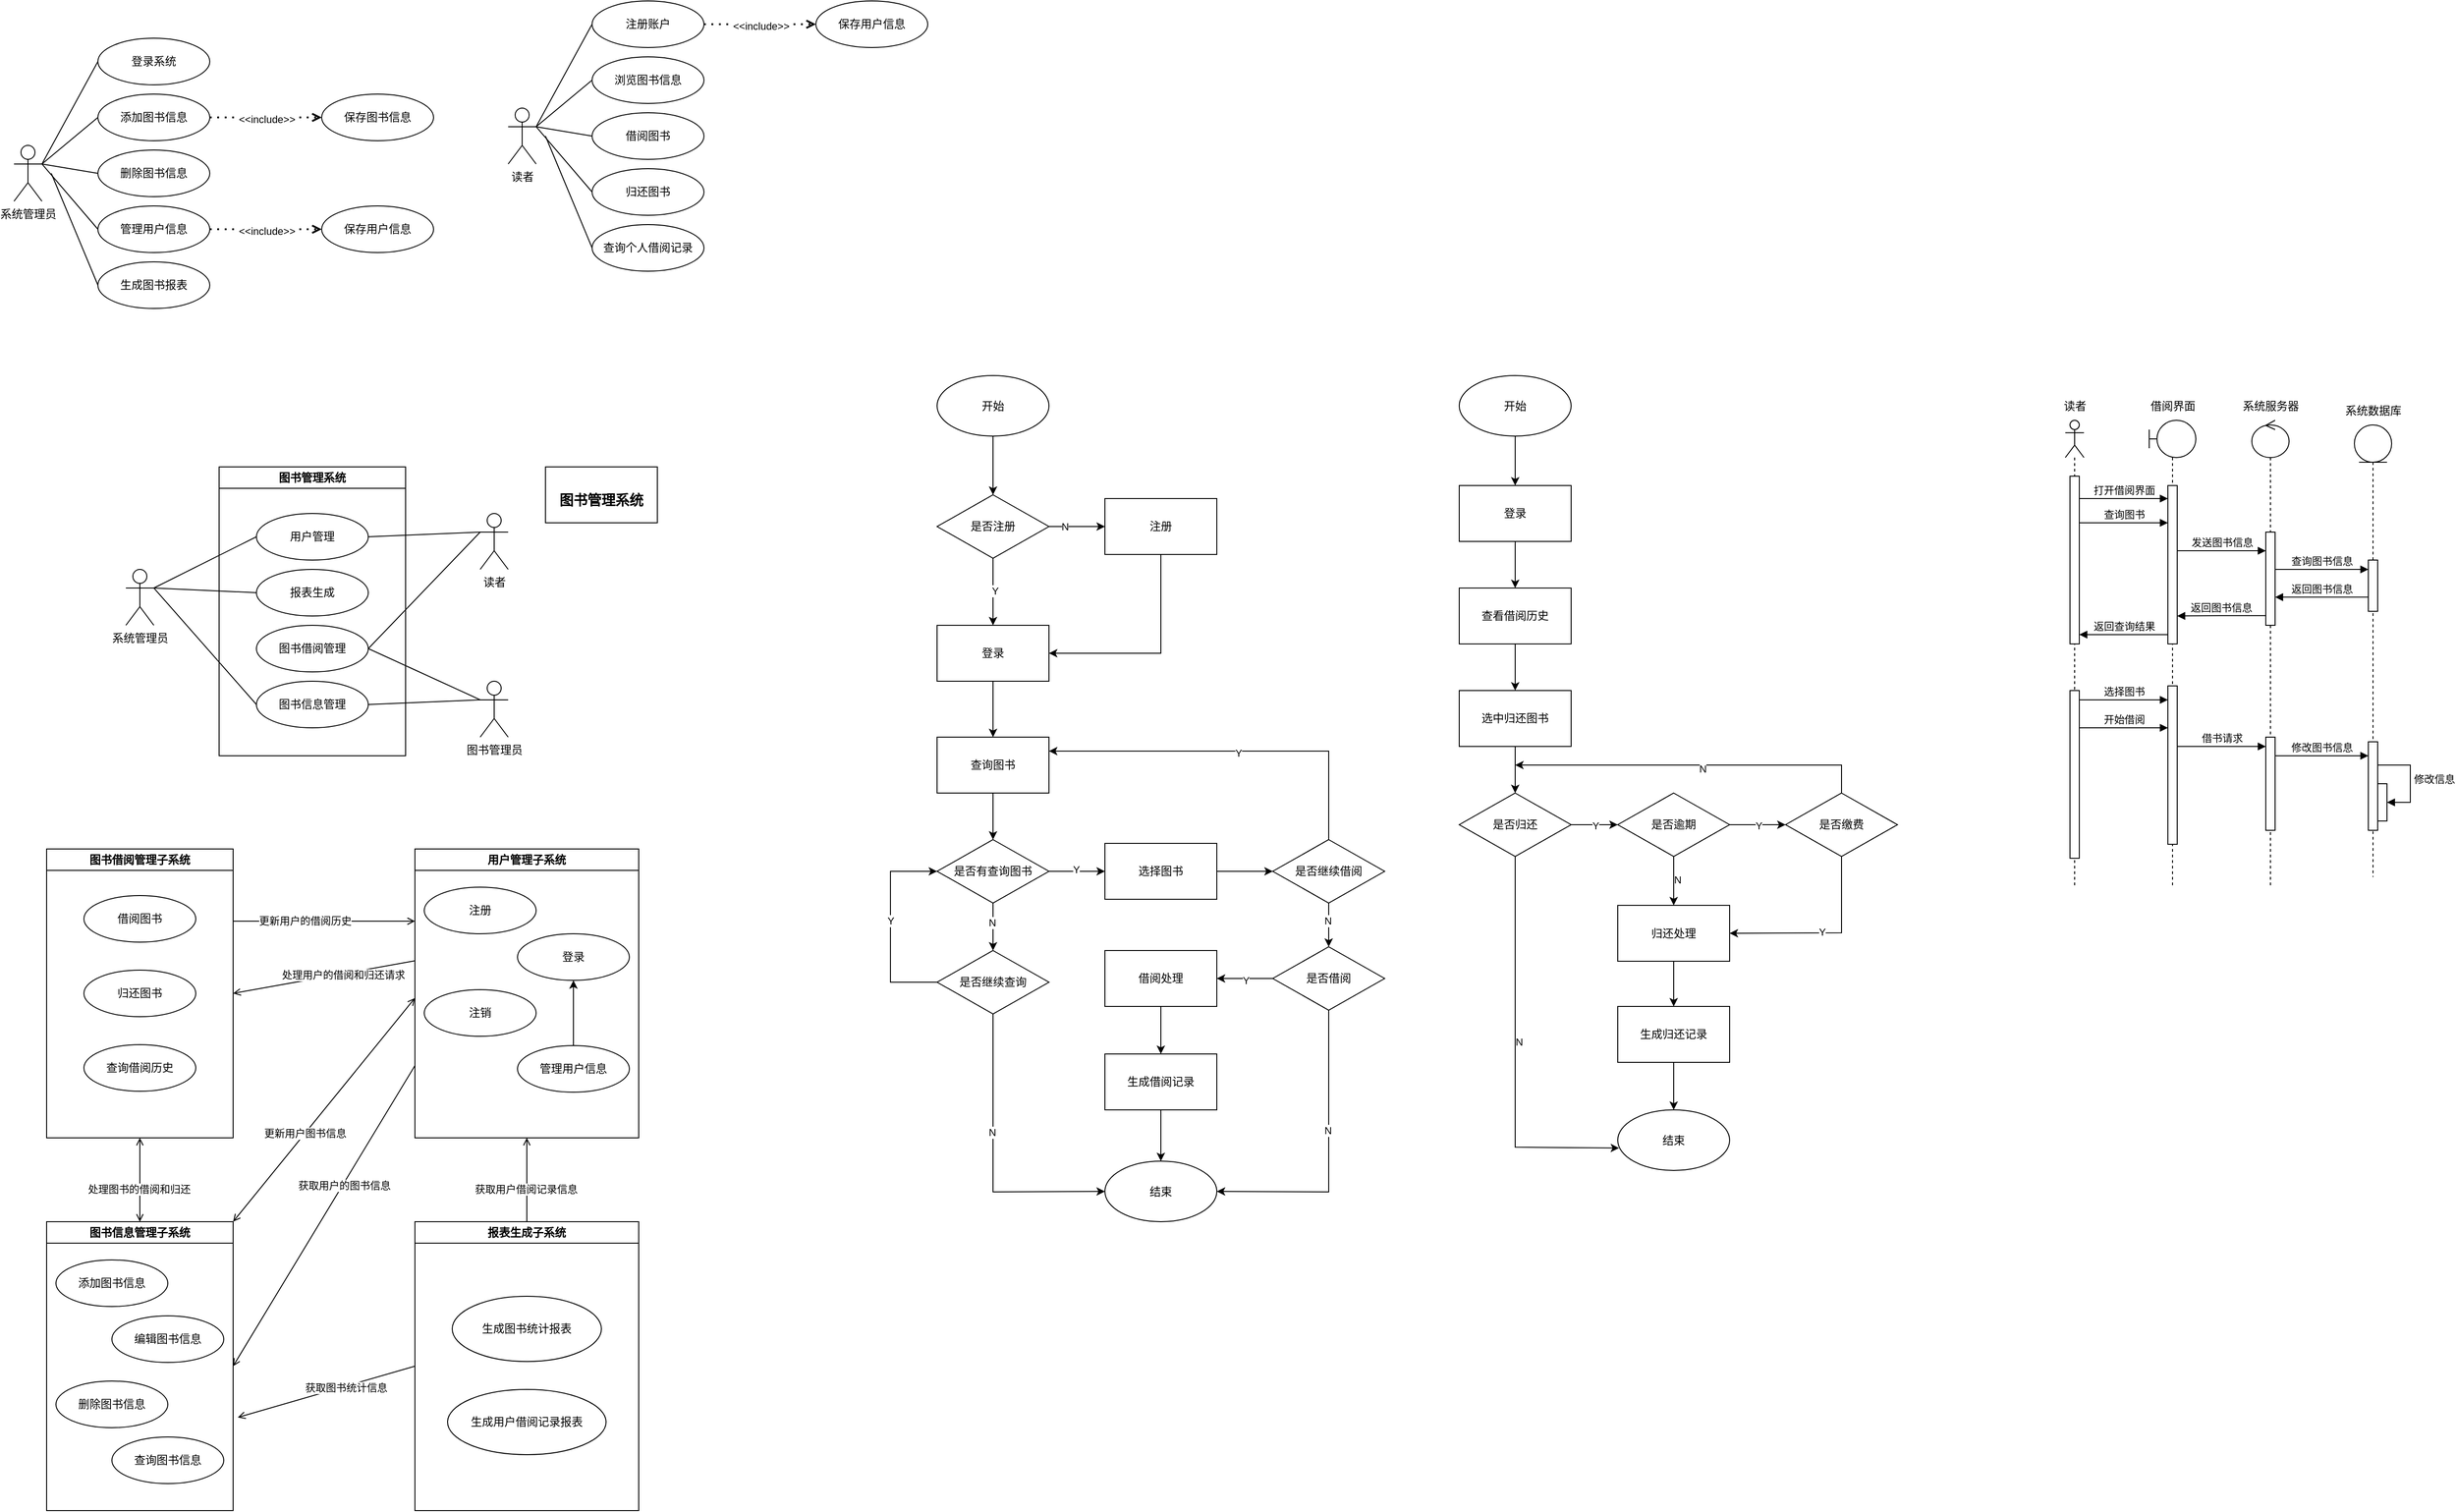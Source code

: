 <mxfile version="23.0.0" type="github">
  <diagram name="第 1 页" id="1S-oWMN58DFkhCVR-oqF">
    <mxGraphModel dx="646" dy="948" grid="1" gridSize="10" guides="1" tooltips="1" connect="1" arrows="1" fold="1" page="1" pageScale="1" pageWidth="827" pageHeight="1169" math="0" shadow="0">
      <root>
        <mxCell id="0" />
        <mxCell id="1" parent="0" />
        <mxCell id="vZ_JJnpRFsUOViejhZNN-1" value="系统管理员" style="shape=umlActor;verticalLabelPosition=bottom;verticalAlign=top;html=1;outlineConnect=0;" parent="1" vertex="1">
          <mxGeometry x="160" y="305" width="30" height="60" as="geometry" />
        </mxCell>
        <mxCell id="vZ_JJnpRFsUOViejhZNN-4" value="登录系统" style="ellipse;whiteSpace=wrap;html=1;" parent="1" vertex="1">
          <mxGeometry x="250" y="190" width="120" height="50" as="geometry" />
        </mxCell>
        <mxCell id="vZ_JJnpRFsUOViejhZNN-5" value="添加图书信息" style="ellipse;whiteSpace=wrap;html=1;" parent="1" vertex="1">
          <mxGeometry x="250" y="250" width="120" height="50" as="geometry" />
        </mxCell>
        <mxCell id="vZ_JJnpRFsUOViejhZNN-6" value="删除图书信息" style="ellipse;whiteSpace=wrap;html=1;" parent="1" vertex="1">
          <mxGeometry x="250" y="310" width="120" height="50" as="geometry" />
        </mxCell>
        <mxCell id="vZ_JJnpRFsUOViejhZNN-7" value="管理用户信息" style="ellipse;whiteSpace=wrap;html=1;" parent="1" vertex="1">
          <mxGeometry x="250" y="370" width="120" height="50" as="geometry" />
        </mxCell>
        <mxCell id="vZ_JJnpRFsUOViejhZNN-8" value="生成图书报表" style="ellipse;whiteSpace=wrap;html=1;" parent="1" vertex="1">
          <mxGeometry x="250" y="430" width="120" height="50" as="geometry" />
        </mxCell>
        <mxCell id="vZ_JJnpRFsUOViejhZNN-10" value="" style="endArrow=none;html=1;rounded=0;exitX=1;exitY=0.333;exitDx=0;exitDy=0;exitPerimeter=0;entryX=0;entryY=0.5;entryDx=0;entryDy=0;targetPerimeterSpacing=0;startArrow=none;startFill=0;endFill=0;" parent="1" source="vZ_JJnpRFsUOViejhZNN-1" target="vZ_JJnpRFsUOViejhZNN-4" edge="1">
          <mxGeometry width="50" height="50" relative="1" as="geometry">
            <mxPoint x="190" y="290" as="sourcePoint" />
            <mxPoint x="240" y="240" as="targetPoint" />
          </mxGeometry>
        </mxCell>
        <mxCell id="vZ_JJnpRFsUOViejhZNN-15" value="" style="endArrow=none;html=1;rounded=0;exitX=1;exitY=0.333;exitDx=0;exitDy=0;exitPerimeter=0;entryX=0;entryY=0.5;entryDx=0;entryDy=0;targetPerimeterSpacing=0;startArrow=none;startFill=0;endFill=0;" parent="1" source="vZ_JJnpRFsUOViejhZNN-1" target="vZ_JJnpRFsUOViejhZNN-5" edge="1">
          <mxGeometry width="50" height="50" relative="1" as="geometry">
            <mxPoint x="193" y="321" as="sourcePoint" />
            <mxPoint x="260" y="225" as="targetPoint" />
          </mxGeometry>
        </mxCell>
        <mxCell id="vZ_JJnpRFsUOViejhZNN-16" value="" style="endArrow=none;html=1;rounded=0;exitX=1;exitY=0.333;exitDx=0;exitDy=0;exitPerimeter=0;entryX=0;entryY=0.5;entryDx=0;entryDy=0;targetPerimeterSpacing=0;startArrow=none;startFill=0;endFill=0;" parent="1" source="vZ_JJnpRFsUOViejhZNN-1" target="vZ_JJnpRFsUOViejhZNN-6" edge="1">
          <mxGeometry width="50" height="50" relative="1" as="geometry">
            <mxPoint x="203" y="331" as="sourcePoint" />
            <mxPoint x="270" y="235" as="targetPoint" />
          </mxGeometry>
        </mxCell>
        <mxCell id="vZ_JJnpRFsUOViejhZNN-17" value="" style="endArrow=none;html=1;rounded=0;entryX=0;entryY=0.5;entryDx=0;entryDy=0;targetPerimeterSpacing=0;startArrow=none;startFill=0;endFill=0;exitX=1;exitY=0.333;exitDx=0;exitDy=0;exitPerimeter=0;" parent="1" source="vZ_JJnpRFsUOViejhZNN-1" target="vZ_JJnpRFsUOViejhZNN-7" edge="1">
          <mxGeometry width="50" height="50" relative="1" as="geometry">
            <mxPoint x="190" y="330" as="sourcePoint" />
            <mxPoint x="280" y="245" as="targetPoint" />
          </mxGeometry>
        </mxCell>
        <mxCell id="vZ_JJnpRFsUOViejhZNN-18" value="" style="endArrow=none;html=1;rounded=0;entryX=0;entryY=0.5;entryDx=0;entryDy=0;targetPerimeterSpacing=0;startArrow=none;startFill=0;endFill=0;exitX=1;exitY=0.333;exitDx=0;exitDy=0;exitPerimeter=0;" parent="1" source="vZ_JJnpRFsUOViejhZNN-28" target="vZ_JJnpRFsUOViejhZNN-27" edge="1">
          <mxGeometry width="50" height="50" relative="1" as="geometry">
            <mxPoint x="320" y="530" as="sourcePoint" />
            <mxPoint x="380" y="660" as="targetPoint" />
          </mxGeometry>
        </mxCell>
        <mxCell id="vZ_JJnpRFsUOViejhZNN-19" value="i" style="endArrow=open;dashed=1;html=1;dashPattern=1 3;strokeWidth=2;rounded=0;exitX=1;exitY=0.5;exitDx=0;exitDy=0;entryX=0;entryY=0.5;entryDx=0;entryDy=0;endFill=0;" parent="1" source="vZ_JJnpRFsUOViejhZNN-5" target="vZ_JJnpRFsUOViejhZNN-20" edge="1">
          <mxGeometry width="50" height="50" relative="1" as="geometry">
            <mxPoint x="389" y="220" as="sourcePoint" />
            <mxPoint x="439" y="170" as="targetPoint" />
          </mxGeometry>
        </mxCell>
        <mxCell id="vZ_JJnpRFsUOViejhZNN-21" value="&amp;lt;&amp;lt;include&amp;gt;&amp;gt;" style="edgeLabel;html=1;align=center;verticalAlign=middle;resizable=0;points=[];" parent="vZ_JJnpRFsUOViejhZNN-19" vertex="1" connectable="0">
          <mxGeometry x="0.012" y="-2" relative="1" as="geometry">
            <mxPoint as="offset" />
          </mxGeometry>
        </mxCell>
        <mxCell id="vZ_JJnpRFsUOViejhZNN-20" value="保存图书信息" style="ellipse;whiteSpace=wrap;html=1;" parent="1" vertex="1">
          <mxGeometry x="490" y="250" width="120" height="50" as="geometry" />
        </mxCell>
        <mxCell id="vZ_JJnpRFsUOViejhZNN-23" value="保存用户信息" style="ellipse;whiteSpace=wrap;html=1;" parent="1" vertex="1">
          <mxGeometry x="490" y="370" width="120" height="50" as="geometry" />
        </mxCell>
        <mxCell id="vZ_JJnpRFsUOViejhZNN-24" value="i" style="endArrow=open;dashed=1;html=1;dashPattern=1 3;strokeWidth=2;rounded=0;exitX=1;exitY=0.5;exitDx=0;exitDy=0;entryX=0;entryY=0.5;entryDx=0;entryDy=0;endFill=0;" parent="1" source="vZ_JJnpRFsUOViejhZNN-7" target="vZ_JJnpRFsUOViejhZNN-23" edge="1">
          <mxGeometry width="50" height="50" relative="1" as="geometry">
            <mxPoint x="380" y="359" as="sourcePoint" />
            <mxPoint x="500" y="359" as="targetPoint" />
          </mxGeometry>
        </mxCell>
        <mxCell id="vZ_JJnpRFsUOViejhZNN-25" value="&amp;lt;&amp;lt;include&amp;gt;&amp;gt;" style="edgeLabel;html=1;align=center;verticalAlign=middle;resizable=0;points=[];" parent="vZ_JJnpRFsUOViejhZNN-24" vertex="1" connectable="0">
          <mxGeometry x="0.012" y="-2" relative="1" as="geometry">
            <mxPoint as="offset" />
          </mxGeometry>
        </mxCell>
        <mxCell id="vZ_JJnpRFsUOViejhZNN-26" value="图书管理系统" style="swimlane;whiteSpace=wrap;html=1;" parent="1" vertex="1">
          <mxGeometry x="380" y="650" width="200" height="310" as="geometry">
            <mxRectangle x="290" y="690" width="110" height="30" as="alternateBounds" />
          </mxGeometry>
        </mxCell>
        <mxCell id="vZ_JJnpRFsUOViejhZNN-27" value="图书信息管理" style="ellipse;whiteSpace=wrap;html=1;" parent="vZ_JJnpRFsUOViejhZNN-26" vertex="1">
          <mxGeometry x="40" y="230" width="120" height="50" as="geometry" />
        </mxCell>
        <mxCell id="vZ_JJnpRFsUOViejhZNN-33" value="图书借阅管理" style="ellipse;whiteSpace=wrap;html=1;" parent="vZ_JJnpRFsUOViejhZNN-26" vertex="1">
          <mxGeometry x="40" y="170" width="120" height="50" as="geometry" />
        </mxCell>
        <mxCell id="vZ_JJnpRFsUOViejhZNN-34" value="用户管理" style="ellipse;whiteSpace=wrap;html=1;" parent="vZ_JJnpRFsUOViejhZNN-26" vertex="1">
          <mxGeometry x="40" y="50" width="120" height="50" as="geometry" />
        </mxCell>
        <mxCell id="vZ_JJnpRFsUOViejhZNN-35" value="报表生成" style="ellipse;whiteSpace=wrap;html=1;" parent="vZ_JJnpRFsUOViejhZNN-26" vertex="1">
          <mxGeometry x="40" y="110" width="120" height="50" as="geometry" />
        </mxCell>
        <mxCell id="vZ_JJnpRFsUOViejhZNN-28" value="系统管理员" style="shape=umlActor;verticalLabelPosition=bottom;verticalAlign=top;html=1;outlineConnect=0;" parent="1" vertex="1">
          <mxGeometry x="280" y="760" width="30" height="60" as="geometry" />
        </mxCell>
        <mxCell id="vZ_JJnpRFsUOViejhZNN-29" value="图书管理员" style="shape=umlActor;verticalLabelPosition=bottom;verticalAlign=top;html=1;outlineConnect=0;" parent="1" vertex="1">
          <mxGeometry x="660" y="880" width="30" height="60" as="geometry" />
        </mxCell>
        <mxCell id="vZ_JJnpRFsUOViejhZNN-30" value="读者" style="shape=umlActor;verticalLabelPosition=bottom;verticalAlign=top;html=1;outlineConnect=0;" parent="1" vertex="1">
          <mxGeometry x="660" y="700" width="30" height="60" as="geometry" />
        </mxCell>
        <mxCell id="vZ_JJnpRFsUOViejhZNN-36" value="" style="endArrow=none;html=1;rounded=0;entryX=0;entryY=0.5;entryDx=0;entryDy=0;targetPerimeterSpacing=0;startArrow=none;startFill=0;endFill=0;exitX=1;exitY=0.333;exitDx=0;exitDy=0;exitPerimeter=0;" parent="1" target="vZ_JJnpRFsUOViejhZNN-8" edge="1">
          <mxGeometry width="50" height="50" relative="1" as="geometry">
            <mxPoint x="200" y="335" as="sourcePoint" />
            <mxPoint x="260" y="465" as="targetPoint" />
          </mxGeometry>
        </mxCell>
        <mxCell id="vZ_JJnpRFsUOViejhZNN-37" value="" style="endArrow=none;html=1;rounded=0;entryX=0;entryY=0.5;entryDx=0;entryDy=0;targetPerimeterSpacing=0;startArrow=none;startFill=0;endFill=0;" parent="1" target="vZ_JJnpRFsUOViejhZNN-34" edge="1">
          <mxGeometry width="50" height="50" relative="1" as="geometry">
            <mxPoint x="310" y="780" as="sourcePoint" />
            <mxPoint x="430" y="725" as="targetPoint" />
          </mxGeometry>
        </mxCell>
        <mxCell id="vZ_JJnpRFsUOViejhZNN-38" value="" style="endArrow=none;html=1;rounded=0;entryX=0;entryY=0.5;entryDx=0;entryDy=0;targetPerimeterSpacing=0;startArrow=none;startFill=0;endFill=0;" parent="1" target="vZ_JJnpRFsUOViejhZNN-35" edge="1">
          <mxGeometry width="50" height="50" relative="1" as="geometry">
            <mxPoint x="310" y="780" as="sourcePoint" />
            <mxPoint x="440" y="735" as="targetPoint" />
          </mxGeometry>
        </mxCell>
        <mxCell id="vZ_JJnpRFsUOViejhZNN-39" value="" style="endArrow=none;html=1;rounded=0;entryX=1;entryY=0.5;entryDx=0;entryDy=0;targetPerimeterSpacing=0;startArrow=none;startFill=0;endFill=0;exitX=0;exitY=0.333;exitDx=0;exitDy=0;exitPerimeter=0;" parent="1" source="vZ_JJnpRFsUOViejhZNN-30" target="vZ_JJnpRFsUOViejhZNN-33" edge="1">
          <mxGeometry width="50" height="50" relative="1" as="geometry">
            <mxPoint x="550" y="617" as="sourcePoint" />
            <mxPoint x="660" y="552" as="targetPoint" />
          </mxGeometry>
        </mxCell>
        <mxCell id="vZ_JJnpRFsUOViejhZNN-40" value="" style="endArrow=none;html=1;rounded=0;entryX=1;entryY=0.5;entryDx=0;entryDy=0;targetPerimeterSpacing=0;startArrow=none;startFill=0;endFill=0;exitX=0;exitY=0.333;exitDx=0;exitDy=0;exitPerimeter=0;" parent="1" source="vZ_JJnpRFsUOViejhZNN-29" target="vZ_JJnpRFsUOViejhZNN-27" edge="1">
          <mxGeometry width="50" height="50" relative="1" as="geometry">
            <mxPoint x="440" y="1055" as="sourcePoint" />
            <mxPoint x="550" y="990" as="targetPoint" />
          </mxGeometry>
        </mxCell>
        <mxCell id="vZ_JJnpRFsUOViejhZNN-42" value="" style="endArrow=none;html=1;rounded=0;targetPerimeterSpacing=0;startArrow=none;startFill=0;endFill=0;exitX=0;exitY=0.333;exitDx=0;exitDy=0;exitPerimeter=0;entryX=1;entryY=0.5;entryDx=0;entryDy=0;" parent="1" source="vZ_JJnpRFsUOViejhZNN-29" target="vZ_JJnpRFsUOViejhZNN-33" edge="1">
          <mxGeometry width="50" height="50" relative="1" as="geometry">
            <mxPoint x="490" y="1065" as="sourcePoint" />
            <mxPoint x="540" y="840" as="targetPoint" />
          </mxGeometry>
        </mxCell>
        <mxCell id="vZ_JJnpRFsUOViejhZNN-45" value="" style="endArrow=none;html=1;rounded=0;entryX=1;entryY=0.5;entryDx=0;entryDy=0;targetPerimeterSpacing=0;startArrow=none;startFill=0;endFill=0;" parent="1" target="vZ_JJnpRFsUOViejhZNN-34" edge="1">
          <mxGeometry width="50" height="50" relative="1" as="geometry">
            <mxPoint x="660" y="720" as="sourcePoint" />
            <mxPoint x="550" y="855" as="targetPoint" />
          </mxGeometry>
        </mxCell>
        <mxCell id="vZ_JJnpRFsUOViejhZNN-62" value="读者" style="shape=umlActor;verticalLabelPosition=bottom;verticalAlign=top;html=1;outlineConnect=0;" parent="1" vertex="1">
          <mxGeometry x="690" y="265" width="30" height="60" as="geometry" />
        </mxCell>
        <mxCell id="vZ_JJnpRFsUOViejhZNN-63" value="注册账户" style="ellipse;whiteSpace=wrap;html=1;" parent="1" vertex="1">
          <mxGeometry x="780" y="150" width="120" height="50" as="geometry" />
        </mxCell>
        <mxCell id="vZ_JJnpRFsUOViejhZNN-64" value="浏览图书信息" style="ellipse;whiteSpace=wrap;html=1;" parent="1" vertex="1">
          <mxGeometry x="780" y="210" width="120" height="50" as="geometry" />
        </mxCell>
        <mxCell id="vZ_JJnpRFsUOViejhZNN-65" value="借阅图书" style="ellipse;whiteSpace=wrap;html=1;" parent="1" vertex="1">
          <mxGeometry x="780" y="270" width="120" height="50" as="geometry" />
        </mxCell>
        <mxCell id="vZ_JJnpRFsUOViejhZNN-66" value="归还图书" style="ellipse;whiteSpace=wrap;html=1;" parent="1" vertex="1">
          <mxGeometry x="780" y="330" width="120" height="50" as="geometry" />
        </mxCell>
        <mxCell id="vZ_JJnpRFsUOViejhZNN-67" value="查询个人借阅记录" style="ellipse;whiteSpace=wrap;html=1;" parent="1" vertex="1">
          <mxGeometry x="780" y="390" width="120" height="50" as="geometry" />
        </mxCell>
        <mxCell id="vZ_JJnpRFsUOViejhZNN-68" value="" style="endArrow=none;html=1;rounded=0;exitX=1;exitY=0.333;exitDx=0;exitDy=0;exitPerimeter=0;entryX=0;entryY=0.5;entryDx=0;entryDy=0;targetPerimeterSpacing=0;startArrow=none;startFill=0;endFill=0;" parent="1" source="vZ_JJnpRFsUOViejhZNN-62" target="vZ_JJnpRFsUOViejhZNN-63" edge="1">
          <mxGeometry width="50" height="50" relative="1" as="geometry">
            <mxPoint x="720" y="250" as="sourcePoint" />
            <mxPoint x="770" y="200" as="targetPoint" />
          </mxGeometry>
        </mxCell>
        <mxCell id="vZ_JJnpRFsUOViejhZNN-69" value="" style="endArrow=none;html=1;rounded=0;exitX=1;exitY=0.333;exitDx=0;exitDy=0;exitPerimeter=0;entryX=0;entryY=0.5;entryDx=0;entryDy=0;targetPerimeterSpacing=0;startArrow=none;startFill=0;endFill=0;" parent="1" source="vZ_JJnpRFsUOViejhZNN-62" target="vZ_JJnpRFsUOViejhZNN-64" edge="1">
          <mxGeometry width="50" height="50" relative="1" as="geometry">
            <mxPoint x="723" y="281" as="sourcePoint" />
            <mxPoint x="790" y="185" as="targetPoint" />
          </mxGeometry>
        </mxCell>
        <mxCell id="vZ_JJnpRFsUOViejhZNN-70" value="" style="endArrow=none;html=1;rounded=0;exitX=1;exitY=0.333;exitDx=0;exitDy=0;exitPerimeter=0;entryX=0;entryY=0.5;entryDx=0;entryDy=0;targetPerimeterSpacing=0;startArrow=none;startFill=0;endFill=0;" parent="1" source="vZ_JJnpRFsUOViejhZNN-62" target="vZ_JJnpRFsUOViejhZNN-65" edge="1">
          <mxGeometry width="50" height="50" relative="1" as="geometry">
            <mxPoint x="733" y="291" as="sourcePoint" />
            <mxPoint x="800" y="195" as="targetPoint" />
          </mxGeometry>
        </mxCell>
        <mxCell id="vZ_JJnpRFsUOViejhZNN-71" value="" style="endArrow=none;html=1;rounded=0;entryX=0;entryY=0.5;entryDx=0;entryDy=0;targetPerimeterSpacing=0;startArrow=none;startFill=0;endFill=0;exitX=1;exitY=0.333;exitDx=0;exitDy=0;exitPerimeter=0;" parent="1" source="vZ_JJnpRFsUOViejhZNN-62" target="vZ_JJnpRFsUOViejhZNN-66" edge="1">
          <mxGeometry width="50" height="50" relative="1" as="geometry">
            <mxPoint x="720" y="290" as="sourcePoint" />
            <mxPoint x="810" y="205" as="targetPoint" />
          </mxGeometry>
        </mxCell>
        <mxCell id="vZ_JJnpRFsUOViejhZNN-72" value="i" style="endArrow=open;dashed=1;html=1;dashPattern=1 3;strokeWidth=2;rounded=0;exitX=1;exitY=0.5;exitDx=0;exitDy=0;entryX=0;entryY=0.5;entryDx=0;entryDy=0;endFill=0;" parent="1" source="vZ_JJnpRFsUOViejhZNN-63" target="vZ_JJnpRFsUOViejhZNN-77" edge="1">
          <mxGeometry width="50" height="50" relative="1" as="geometry">
            <mxPoint x="919" y="180" as="sourcePoint" />
            <mxPoint x="1020" y="235" as="targetPoint" />
          </mxGeometry>
        </mxCell>
        <mxCell id="vZ_JJnpRFsUOViejhZNN-73" value="&amp;lt;&amp;lt;include&amp;gt;&amp;gt;" style="edgeLabel;html=1;align=center;verticalAlign=middle;resizable=0;points=[];" parent="vZ_JJnpRFsUOViejhZNN-72" vertex="1" connectable="0">
          <mxGeometry x="0.012" y="-2" relative="1" as="geometry">
            <mxPoint as="offset" />
          </mxGeometry>
        </mxCell>
        <mxCell id="vZ_JJnpRFsUOViejhZNN-76" value="" style="endArrow=none;html=1;rounded=0;entryX=0;entryY=0.5;entryDx=0;entryDy=0;targetPerimeterSpacing=0;startArrow=none;startFill=0;endFill=0;exitX=1;exitY=0.333;exitDx=0;exitDy=0;exitPerimeter=0;" parent="1" target="vZ_JJnpRFsUOViejhZNN-67" edge="1">
          <mxGeometry width="50" height="50" relative="1" as="geometry">
            <mxPoint x="730" y="295" as="sourcePoint" />
            <mxPoint x="790" y="425" as="targetPoint" />
          </mxGeometry>
        </mxCell>
        <mxCell id="vZ_JJnpRFsUOViejhZNN-77" value="保存用户信息" style="ellipse;whiteSpace=wrap;html=1;" parent="1" vertex="1">
          <mxGeometry x="1020" y="150" width="120" height="50" as="geometry" />
        </mxCell>
        <mxCell id="-E-mYHirCY9QTEUU1FOy-1" value="&lt;h3 style=&quot;border: 0px solid rgb(217, 217, 227); box-sizing: border-box; --tw-border-spacing-x: 0; --tw-border-spacing-y: 0; --tw-translate-x: 0; --tw-translate-y: 0; --tw-rotate: 0; --tw-skew-x: 0; --tw-skew-y: 0; --tw-scale-x: 1; --tw-scale-y: 1; --tw-pan-x: ; --tw-pan-y: ; --tw-pinch-zoom: ; --tw-scroll-snap-strictness: proximity; --tw-gradient-from-position: ; --tw-gradient-via-position: ; --tw-gradient-to-position: ; --tw-ordinal: ; --tw-slashed-zero: ; --tw-numeric-figure: ; --tw-numeric-spacing: ; --tw-numeric-fraction: ; --tw-ring-inset: ; --tw-ring-offset-width: 0px; --tw-ring-offset-color: #fff; --tw-ring-color: rgba(69,89,164,.5); --tw-ring-offset-shadow: 0 0 transparent; --tw-ring-shadow: 0 0 transparent; --tw-shadow: 0 0 transparent; --tw-shadow-colored: 0 0 transparent; --tw-blur: ; --tw-brightness: ; --tw-contrast: ; --tw-grayscale: ; --tw-hue-rotate: ; --tw-invert: ; --tw-saturate: ; --tw-sepia: ; --tw-drop-shadow: ; --tw-backdrop-blur: ; --tw-backdrop-brightness: ; --tw-backdrop-contrast: ; --tw-backdrop-grayscale: ; --tw-backdrop-hue-rotate: ; --tw-backdrop-invert: ; --tw-backdrop-opacity: ; --tw-backdrop-saturate: ; --tw-backdrop-sepia: ; font-size: 1.25em; margin: 1rem 0px 0.5rem; line-height: 1.6; font-family: Söhne, ui-sans-serif, system-ui, -apple-system, &amp;quot;Segoe UI&amp;quot;, Roboto, Ubuntu, Cantarell, &amp;quot;Noto Sans&amp;quot;, sans-serif, &amp;quot;Helvetica Neue&amp;quot;, Arial, &amp;quot;Apple Color Emoji&amp;quot;, &amp;quot;Segoe UI Emoji&amp;quot;, &amp;quot;Segoe UI Symbol&amp;quot;, &amp;quot;Noto Color Emoji&amp;quot;; text-align: start;&quot;&gt;图书管理系统&lt;/h3&gt;" style="rounded=0;whiteSpace=wrap;html=1;" vertex="1" parent="1">
          <mxGeometry x="730" y="650" width="120" height="60" as="geometry" />
        </mxCell>
        <mxCell id="-E-mYHirCY9QTEUU1FOy-2" value="图书信息管理子系统" style="swimlane;whiteSpace=wrap;html=1;" vertex="1" parent="1">
          <mxGeometry x="195" y="1460" width="200" height="310" as="geometry">
            <mxRectangle x="290" y="690" width="110" height="30" as="alternateBounds" />
          </mxGeometry>
        </mxCell>
        <mxCell id="-E-mYHirCY9QTEUU1FOy-11" value="添加图书信息" style="ellipse;whiteSpace=wrap;html=1;" vertex="1" parent="-E-mYHirCY9QTEUU1FOy-2">
          <mxGeometry x="10" y="41" width="120" height="50" as="geometry" />
        </mxCell>
        <mxCell id="-E-mYHirCY9QTEUU1FOy-12" value="编辑图书信息" style="ellipse;whiteSpace=wrap;html=1;" vertex="1" parent="-E-mYHirCY9QTEUU1FOy-2">
          <mxGeometry x="70" y="101" width="120" height="50" as="geometry" />
        </mxCell>
        <mxCell id="-E-mYHirCY9QTEUU1FOy-13" value="删除图书信息" style="ellipse;whiteSpace=wrap;html=1;" vertex="1" parent="-E-mYHirCY9QTEUU1FOy-2">
          <mxGeometry x="10" y="171" width="120" height="50" as="geometry" />
        </mxCell>
        <mxCell id="-E-mYHirCY9QTEUU1FOy-14" value="查询图书信息" style="ellipse;whiteSpace=wrap;html=1;" vertex="1" parent="-E-mYHirCY9QTEUU1FOy-2">
          <mxGeometry x="70" y="231" width="120" height="50" as="geometry" />
        </mxCell>
        <mxCell id="-E-mYHirCY9QTEUU1FOy-8" value="用户管理子系统" style="swimlane;whiteSpace=wrap;html=1;" vertex="1" parent="1">
          <mxGeometry x="590" y="1060" width="240" height="310" as="geometry">
            <mxRectangle x="290" y="690" width="110" height="30" as="alternateBounds" />
          </mxGeometry>
        </mxCell>
        <mxCell id="-E-mYHirCY9QTEUU1FOy-15" value="注册" style="ellipse;whiteSpace=wrap;html=1;" vertex="1" parent="-E-mYHirCY9QTEUU1FOy-8">
          <mxGeometry x="10" y="41" width="120" height="50" as="geometry" />
        </mxCell>
        <mxCell id="-E-mYHirCY9QTEUU1FOy-16" value="登录" style="ellipse;whiteSpace=wrap;html=1;" vertex="1" parent="-E-mYHirCY9QTEUU1FOy-8">
          <mxGeometry x="110" y="91" width="120" height="50" as="geometry" />
        </mxCell>
        <mxCell id="-E-mYHirCY9QTEUU1FOy-17" value="注销" style="ellipse;whiteSpace=wrap;html=1;" vertex="1" parent="-E-mYHirCY9QTEUU1FOy-8">
          <mxGeometry x="10" y="151" width="120" height="50" as="geometry" />
        </mxCell>
        <mxCell id="-E-mYHirCY9QTEUU1FOy-41" value="" style="edgeStyle=orthogonalEdgeStyle;rounded=0;orthogonalLoop=1;jettySize=auto;html=1;" edge="1" parent="-E-mYHirCY9QTEUU1FOy-8" source="-E-mYHirCY9QTEUU1FOy-18" target="-E-mYHirCY9QTEUU1FOy-16">
          <mxGeometry relative="1" as="geometry" />
        </mxCell>
        <mxCell id="-E-mYHirCY9QTEUU1FOy-18" value="管理用户信息" style="ellipse;whiteSpace=wrap;html=1;" vertex="1" parent="-E-mYHirCY9QTEUU1FOy-8">
          <mxGeometry x="110" y="211" width="120" height="50" as="geometry" />
        </mxCell>
        <mxCell id="-E-mYHirCY9QTEUU1FOy-9" value="图书借阅管理子系统" style="swimlane;whiteSpace=wrap;html=1;" vertex="1" parent="1">
          <mxGeometry x="195" y="1060" width="200" height="310" as="geometry">
            <mxRectangle x="290" y="690" width="110" height="30" as="alternateBounds" />
          </mxGeometry>
        </mxCell>
        <mxCell id="-E-mYHirCY9QTEUU1FOy-19" value="借阅图书" style="ellipse;whiteSpace=wrap;html=1;" vertex="1" parent="-E-mYHirCY9QTEUU1FOy-9">
          <mxGeometry x="40" y="50" width="120" height="50" as="geometry" />
        </mxCell>
        <mxCell id="-E-mYHirCY9QTEUU1FOy-20" value="归还图书" style="ellipse;whiteSpace=wrap;html=1;" vertex="1" parent="-E-mYHirCY9QTEUU1FOy-9">
          <mxGeometry x="40" y="130" width="120" height="50" as="geometry" />
        </mxCell>
        <mxCell id="-E-mYHirCY9QTEUU1FOy-21" value="查询借阅历史" style="ellipse;whiteSpace=wrap;html=1;" vertex="1" parent="-E-mYHirCY9QTEUU1FOy-9">
          <mxGeometry x="40" y="210" width="120" height="50" as="geometry" />
        </mxCell>
        <mxCell id="-E-mYHirCY9QTEUU1FOy-10" value="报表生成子系统" style="swimlane;whiteSpace=wrap;html=1;" vertex="1" parent="1">
          <mxGeometry x="590" y="1460" width="240" height="310" as="geometry">
            <mxRectangle x="290" y="690" width="110" height="30" as="alternateBounds" />
          </mxGeometry>
        </mxCell>
        <mxCell id="-E-mYHirCY9QTEUU1FOy-22" value="生成图书统计报表" style="ellipse;whiteSpace=wrap;html=1;" vertex="1" parent="-E-mYHirCY9QTEUU1FOy-10">
          <mxGeometry x="40" y="80" width="160" height="70" as="geometry" />
        </mxCell>
        <mxCell id="-E-mYHirCY9QTEUU1FOy-23" value="生成用户借阅记录报表" style="ellipse;whiteSpace=wrap;html=1;" vertex="1" parent="-E-mYHirCY9QTEUU1FOy-10">
          <mxGeometry x="35" y="180" width="170" height="70" as="geometry" />
        </mxCell>
        <mxCell id="-E-mYHirCY9QTEUU1FOy-25" value="" style="endArrow=open;html=1;rounded=0;targetPerimeterSpacing=0;startArrow=open;startFill=0;endFill=0;exitX=1;exitY=0;exitDx=0;exitDy=0;" edge="1" parent="1" source="-E-mYHirCY9QTEUU1FOy-2">
          <mxGeometry width="50" height="50" relative="1" as="geometry">
            <mxPoint x="470" y="1130" as="sourcePoint" />
            <mxPoint x="590" y="1220" as="targetPoint" />
          </mxGeometry>
        </mxCell>
        <mxCell id="-E-mYHirCY9QTEUU1FOy-26" value="更新用户图书信息" style="edgeLabel;html=1;align=center;verticalAlign=middle;resizable=0;points=[];" vertex="1" connectable="0" parent="-E-mYHirCY9QTEUU1FOy-25">
          <mxGeometry x="-0.209" y="1" relative="1" as="geometry">
            <mxPoint as="offset" />
          </mxGeometry>
        </mxCell>
        <mxCell id="-E-mYHirCY9QTEUU1FOy-27" value="" style="endArrow=open;html=1;rounded=0;targetPerimeterSpacing=0;startArrow=open;startFill=0;endFill=0;exitX=0.5;exitY=0;exitDx=0;exitDy=0;entryX=0.5;entryY=1;entryDx=0;entryDy=0;" edge="1" parent="1" source="-E-mYHirCY9QTEUU1FOy-2" target="-E-mYHirCY9QTEUU1FOy-9">
          <mxGeometry width="50" height="50" relative="1" as="geometry">
            <mxPoint x="390" y="1408" as="sourcePoint" />
            <mxPoint x="300" y="1380" as="targetPoint" />
          </mxGeometry>
        </mxCell>
        <mxCell id="-E-mYHirCY9QTEUU1FOy-28" value="处理图书的借阅和归还" style="edgeLabel;html=1;align=center;verticalAlign=middle;resizable=0;points=[];" vertex="1" connectable="0" parent="-E-mYHirCY9QTEUU1FOy-27">
          <mxGeometry x="-0.209" y="1" relative="1" as="geometry">
            <mxPoint as="offset" />
          </mxGeometry>
        </mxCell>
        <mxCell id="-E-mYHirCY9QTEUU1FOy-29" value="" style="endArrow=open;html=1;rounded=0;targetPerimeterSpacing=0;startArrow=none;startFill=0;endFill=0;exitX=0;exitY=0.75;exitDx=0;exitDy=0;entryX=1;entryY=0.5;entryDx=0;entryDy=0;" edge="1" parent="1" source="-E-mYHirCY9QTEUU1FOy-8" target="-E-mYHirCY9QTEUU1FOy-2">
          <mxGeometry width="50" height="50" relative="1" as="geometry">
            <mxPoint x="380" y="1258" as="sourcePoint" />
            <mxPoint x="580" y="1250" as="targetPoint" />
          </mxGeometry>
        </mxCell>
        <mxCell id="-E-mYHirCY9QTEUU1FOy-30" value="获取用户的图书信息" style="edgeLabel;html=1;align=center;verticalAlign=middle;resizable=0;points=[];" vertex="1" connectable="0" parent="-E-mYHirCY9QTEUU1FOy-29">
          <mxGeometry x="-0.209" y="1" relative="1" as="geometry">
            <mxPoint as="offset" />
          </mxGeometry>
        </mxCell>
        <mxCell id="-E-mYHirCY9QTEUU1FOy-31" value="" style="endArrow=open;html=1;rounded=0;targetPerimeterSpacing=0;startArrow=none;startFill=0;endFill=0;entryX=1;entryY=0.5;entryDx=0;entryDy=0;" edge="1" parent="1" target="-E-mYHirCY9QTEUU1FOy-9">
          <mxGeometry width="50" height="50" relative="1" as="geometry">
            <mxPoint x="590" y="1180" as="sourcePoint" />
            <mxPoint x="390" y="1570" as="targetPoint" />
          </mxGeometry>
        </mxCell>
        <mxCell id="-E-mYHirCY9QTEUU1FOy-32" value="处理用户的借阅和归还请求" style="edgeLabel;html=1;align=center;verticalAlign=middle;resizable=0;points=[];" vertex="1" connectable="0" parent="-E-mYHirCY9QTEUU1FOy-31">
          <mxGeometry x="-0.209" y="1" relative="1" as="geometry">
            <mxPoint as="offset" />
          </mxGeometry>
        </mxCell>
        <mxCell id="-E-mYHirCY9QTEUU1FOy-35" value="" style="endArrow=open;html=1;rounded=0;targetPerimeterSpacing=0;startArrow=none;startFill=0;endFill=0;exitX=1;exitY=0.25;exitDx=0;exitDy=0;entryX=0;entryY=0.25;entryDx=0;entryDy=0;" edge="1" parent="1" source="-E-mYHirCY9QTEUU1FOy-9" target="-E-mYHirCY9QTEUU1FOy-8">
          <mxGeometry width="50" height="50" relative="1" as="geometry">
            <mxPoint x="600" y="1380" as="sourcePoint" />
            <mxPoint x="590" y="1110" as="targetPoint" />
          </mxGeometry>
        </mxCell>
        <mxCell id="-E-mYHirCY9QTEUU1FOy-36" value="更新用户的借阅历史" style="edgeLabel;html=1;align=center;verticalAlign=middle;resizable=0;points=[];" vertex="1" connectable="0" parent="-E-mYHirCY9QTEUU1FOy-35">
          <mxGeometry x="-0.209" y="1" relative="1" as="geometry">
            <mxPoint as="offset" />
          </mxGeometry>
        </mxCell>
        <mxCell id="-E-mYHirCY9QTEUU1FOy-37" value="" style="endArrow=open;html=1;rounded=0;targetPerimeterSpacing=0;startArrow=none;startFill=0;endFill=0;exitX=0;exitY=0.5;exitDx=0;exitDy=0;" edge="1" parent="1" source="-E-mYHirCY9QTEUU1FOy-10">
          <mxGeometry width="50" height="50" relative="1" as="geometry">
            <mxPoint x="830" y="1538" as="sourcePoint" />
            <mxPoint x="400" y="1670" as="targetPoint" />
          </mxGeometry>
        </mxCell>
        <mxCell id="-E-mYHirCY9QTEUU1FOy-38" value="获取图书统计信息" style="edgeLabel;html=1;align=center;verticalAlign=middle;resizable=0;points=[];" vertex="1" connectable="0" parent="-E-mYHirCY9QTEUU1FOy-37">
          <mxGeometry x="-0.209" y="1" relative="1" as="geometry">
            <mxPoint as="offset" />
          </mxGeometry>
        </mxCell>
        <mxCell id="-E-mYHirCY9QTEUU1FOy-39" value="" style="endArrow=open;html=1;rounded=0;targetPerimeterSpacing=0;startArrow=none;startFill=0;endFill=0;exitX=0.5;exitY=0;exitDx=0;exitDy=0;entryX=0.5;entryY=1;entryDx=0;entryDy=0;" edge="1" parent="1" source="-E-mYHirCY9QTEUU1FOy-10" target="-E-mYHirCY9QTEUU1FOy-8">
          <mxGeometry width="50" height="50" relative="1" as="geometry">
            <mxPoint x="600" y="1303" as="sourcePoint" />
            <mxPoint x="405" y="1625" as="targetPoint" />
          </mxGeometry>
        </mxCell>
        <mxCell id="-E-mYHirCY9QTEUU1FOy-40" value="获取用户借阅记录信息" style="edgeLabel;html=1;align=center;verticalAlign=middle;resizable=0;points=[];" vertex="1" connectable="0" parent="-E-mYHirCY9QTEUU1FOy-39">
          <mxGeometry x="-0.209" y="1" relative="1" as="geometry">
            <mxPoint as="offset" />
          </mxGeometry>
        </mxCell>
        <mxCell id="-E-mYHirCY9QTEUU1FOy-43" value="&lt;font style=&quot;font-size: 12px;&quot;&gt;开始&lt;/font&gt;" style="ellipse;whiteSpace=wrap;html=1;" vertex="1" parent="1">
          <mxGeometry x="1150" y="552" width="120" height="65" as="geometry" />
        </mxCell>
        <mxCell id="-E-mYHirCY9QTEUU1FOy-45" value="" style="endArrow=classic;html=1;rounded=0;exitX=0.5;exitY=1;exitDx=0;exitDy=0;entryX=0.5;entryY=0;entryDx=0;entryDy=0;" edge="1" parent="1" source="-E-mYHirCY9QTEUU1FOy-43" target="-E-mYHirCY9QTEUU1FOy-46">
          <mxGeometry width="50" height="50" relative="1" as="geometry">
            <mxPoint x="1440" y="720" as="sourcePoint" />
            <mxPoint x="1210" y="680" as="targetPoint" />
          </mxGeometry>
        </mxCell>
        <mxCell id="-E-mYHirCY9QTEUU1FOy-46" value="是否注册" style="rhombus;whiteSpace=wrap;html=1;" vertex="1" parent="1">
          <mxGeometry x="1150" y="680" width="120" height="68" as="geometry" />
        </mxCell>
        <mxCell id="-E-mYHirCY9QTEUU1FOy-49" value="" style="endArrow=classic;html=1;rounded=0;exitX=0.5;exitY=1;exitDx=0;exitDy=0;entryX=0.5;entryY=0;entryDx=0;entryDy=0;" edge="1" parent="1" source="-E-mYHirCY9QTEUU1FOy-46" target="-E-mYHirCY9QTEUU1FOy-50">
          <mxGeometry width="50" height="50" relative="1" as="geometry">
            <mxPoint x="1220" y="897" as="sourcePoint" />
            <mxPoint x="1210" y="780" as="targetPoint" />
          </mxGeometry>
        </mxCell>
        <mxCell id="-E-mYHirCY9QTEUU1FOy-51" value="Y" style="edgeLabel;html=1;align=center;verticalAlign=middle;resizable=0;points=[];" vertex="1" connectable="0" parent="-E-mYHirCY9QTEUU1FOy-49">
          <mxGeometry x="-0.026" y="2" relative="1" as="geometry">
            <mxPoint as="offset" />
          </mxGeometry>
        </mxCell>
        <mxCell id="-E-mYHirCY9QTEUU1FOy-50" value="登录" style="rounded=0;whiteSpace=wrap;html=1;" vertex="1" parent="1">
          <mxGeometry x="1150" y="820" width="120" height="60" as="geometry" />
        </mxCell>
        <mxCell id="-E-mYHirCY9QTEUU1FOy-58" value="注册" style="rounded=0;whiteSpace=wrap;html=1;" vertex="1" parent="1">
          <mxGeometry x="1330" y="684" width="120" height="60" as="geometry" />
        </mxCell>
        <mxCell id="-E-mYHirCY9QTEUU1FOy-59" value="" style="endArrow=classic;html=1;rounded=0;exitX=1;exitY=0.5;exitDx=0;exitDy=0;entryX=0;entryY=0.5;entryDx=0;entryDy=0;" edge="1" parent="1" source="-E-mYHirCY9QTEUU1FOy-46" target="-E-mYHirCY9QTEUU1FOy-58">
          <mxGeometry width="50" height="50" relative="1" as="geometry">
            <mxPoint x="1350" y="850" as="sourcePoint" />
            <mxPoint x="1400" y="800" as="targetPoint" />
          </mxGeometry>
        </mxCell>
        <mxCell id="-E-mYHirCY9QTEUU1FOy-60" value="N" style="edgeLabel;html=1;align=center;verticalAlign=middle;resizable=0;points=[];" vertex="1" connectable="0" parent="-E-mYHirCY9QTEUU1FOy-59">
          <mxGeometry x="-0.449" relative="1" as="geometry">
            <mxPoint as="offset" />
          </mxGeometry>
        </mxCell>
        <mxCell id="-E-mYHirCY9QTEUU1FOy-61" value="" style="endArrow=classic;html=1;rounded=0;exitX=0.5;exitY=1;exitDx=0;exitDy=0;entryX=1;entryY=0.5;entryDx=0;entryDy=0;" edge="1" parent="1" source="-E-mYHirCY9QTEUU1FOy-58" target="-E-mYHirCY9QTEUU1FOy-50">
          <mxGeometry width="50" height="50" relative="1" as="geometry">
            <mxPoint x="1430" y="900" as="sourcePoint" />
            <mxPoint x="1480" y="850" as="targetPoint" />
            <Array as="points">
              <mxPoint x="1390" y="850" />
            </Array>
          </mxGeometry>
        </mxCell>
        <mxCell id="-E-mYHirCY9QTEUU1FOy-62" value="查询图书" style="rounded=0;whiteSpace=wrap;html=1;" vertex="1" parent="1">
          <mxGeometry x="1150" y="940" width="120" height="60" as="geometry" />
        </mxCell>
        <mxCell id="-E-mYHirCY9QTEUU1FOy-63" value="" style="endArrow=classic;html=1;rounded=0;exitX=0.5;exitY=1;exitDx=0;exitDy=0;entryX=0.5;entryY=0;entryDx=0;entryDy=0;" edge="1" parent="1" source="-E-mYHirCY9QTEUU1FOy-50" target="-E-mYHirCY9QTEUU1FOy-62">
          <mxGeometry width="50" height="50" relative="1" as="geometry">
            <mxPoint x="1320" y="900" as="sourcePoint" />
            <mxPoint x="1320" y="972" as="targetPoint" />
          </mxGeometry>
        </mxCell>
        <mxCell id="-E-mYHirCY9QTEUU1FOy-69" value="是否有查询图书" style="rhombus;whiteSpace=wrap;html=1;" vertex="1" parent="1">
          <mxGeometry x="1150" y="1050" width="120" height="68" as="geometry" />
        </mxCell>
        <mxCell id="-E-mYHirCY9QTEUU1FOy-70" value="" style="endArrow=classic;html=1;rounded=0;exitX=0.5;exitY=1;exitDx=0;exitDy=0;entryX=0.5;entryY=0;entryDx=0;entryDy=0;" edge="1" parent="1" source="-E-mYHirCY9QTEUU1FOy-62" target="-E-mYHirCY9QTEUU1FOy-69">
          <mxGeometry width="50" height="50" relative="1" as="geometry">
            <mxPoint x="1400" y="1090" as="sourcePoint" />
            <mxPoint x="1450" y="1040" as="targetPoint" />
          </mxGeometry>
        </mxCell>
        <mxCell id="-E-mYHirCY9QTEUU1FOy-72" value="" style="endArrow=classic;html=1;rounded=0;exitX=0.5;exitY=1;exitDx=0;exitDy=0;entryX=0.5;entryY=0;entryDx=0;entryDy=0;" edge="1" parent="1" source="-E-mYHirCY9QTEUU1FOy-69" target="-E-mYHirCY9QTEUU1FOy-74">
          <mxGeometry width="50" height="50" relative="1" as="geometry">
            <mxPoint x="1220" y="1010" as="sourcePoint" />
            <mxPoint x="1210" y="1169" as="targetPoint" />
          </mxGeometry>
        </mxCell>
        <mxCell id="-E-mYHirCY9QTEUU1FOy-73" value="N" style="edgeLabel;html=1;align=center;verticalAlign=middle;resizable=0;points=[];" vertex="1" connectable="0" parent="-E-mYHirCY9QTEUU1FOy-72">
          <mxGeometry x="-0.183" y="-1" relative="1" as="geometry">
            <mxPoint as="offset" />
          </mxGeometry>
        </mxCell>
        <mxCell id="-E-mYHirCY9QTEUU1FOy-74" value="是否继续查询" style="rhombus;whiteSpace=wrap;html=1;" vertex="1" parent="1">
          <mxGeometry x="1150" y="1169" width="120" height="68" as="geometry" />
        </mxCell>
        <mxCell id="-E-mYHirCY9QTEUU1FOy-75" value="" style="endArrow=classic;html=1;rounded=0;exitX=0;exitY=0.5;exitDx=0;exitDy=0;entryX=0;entryY=0.5;entryDx=0;entryDy=0;" edge="1" parent="1" source="-E-mYHirCY9QTEUU1FOy-74" target="-E-mYHirCY9QTEUU1FOy-69">
          <mxGeometry width="50" height="50" relative="1" as="geometry">
            <mxPoint x="1220" y="1128" as="sourcePoint" />
            <mxPoint x="1220" y="1179" as="targetPoint" />
            <Array as="points">
              <mxPoint x="1100" y="1203" />
              <mxPoint x="1100" y="1084" />
            </Array>
          </mxGeometry>
        </mxCell>
        <mxCell id="-E-mYHirCY9QTEUU1FOy-76" value="Y" style="edgeLabel;html=1;align=center;verticalAlign=middle;resizable=0;points=[];" vertex="1" connectable="0" parent="-E-mYHirCY9QTEUU1FOy-75">
          <mxGeometry x="-0.183" y="-1" relative="1" as="geometry">
            <mxPoint x="-1" y="-27" as="offset" />
          </mxGeometry>
        </mxCell>
        <mxCell id="-E-mYHirCY9QTEUU1FOy-79" value="" style="endArrow=classic;html=1;rounded=0;exitX=0.5;exitY=1;exitDx=0;exitDy=0;entryX=0;entryY=0.5;entryDx=0;entryDy=0;" edge="1" parent="1" source="-E-mYHirCY9QTEUU1FOy-74" target="-E-mYHirCY9QTEUU1FOy-81">
          <mxGeometry width="50" height="50" relative="1" as="geometry">
            <mxPoint x="1230" y="1138" as="sourcePoint" />
            <mxPoint x="1210" y="1290" as="targetPoint" />
            <Array as="points">
              <mxPoint x="1210" y="1428" />
            </Array>
          </mxGeometry>
        </mxCell>
        <mxCell id="-E-mYHirCY9QTEUU1FOy-80" value="N" style="edgeLabel;html=1;align=center;verticalAlign=middle;resizable=0;points=[];" vertex="1" connectable="0" parent="-E-mYHirCY9QTEUU1FOy-79">
          <mxGeometry x="-0.183" y="-1" relative="1" as="geometry">
            <mxPoint as="offset" />
          </mxGeometry>
        </mxCell>
        <mxCell id="-E-mYHirCY9QTEUU1FOy-81" value="结束" style="ellipse;whiteSpace=wrap;html=1;" vertex="1" parent="1">
          <mxGeometry x="1330" y="1395" width="120" height="65" as="geometry" />
        </mxCell>
        <mxCell id="-E-mYHirCY9QTEUU1FOy-83" value="" style="endArrow=classic;html=1;rounded=0;exitX=1;exitY=0.5;exitDx=0;exitDy=0;entryX=0;entryY=0.5;entryDx=0;entryDy=0;" edge="1" parent="1" source="-E-mYHirCY9QTEUU1FOy-69" target="-E-mYHirCY9QTEUU1FOy-85">
          <mxGeometry width="50" height="50" relative="1" as="geometry">
            <mxPoint x="1420" y="1020" as="sourcePoint" />
            <mxPoint x="1340" y="1084" as="targetPoint" />
          </mxGeometry>
        </mxCell>
        <mxCell id="-E-mYHirCY9QTEUU1FOy-84" value="Y" style="edgeLabel;html=1;align=center;verticalAlign=middle;resizable=0;points=[];" vertex="1" connectable="0" parent="-E-mYHirCY9QTEUU1FOy-83">
          <mxGeometry x="-0.026" y="2" relative="1" as="geometry">
            <mxPoint as="offset" />
          </mxGeometry>
        </mxCell>
        <mxCell id="-E-mYHirCY9QTEUU1FOy-85" value="选择图书" style="rounded=0;whiteSpace=wrap;html=1;" vertex="1" parent="1">
          <mxGeometry x="1330" y="1054" width="120" height="60" as="geometry" />
        </mxCell>
        <mxCell id="-E-mYHirCY9QTEUU1FOy-87" value="是否借阅" style="rhombus;whiteSpace=wrap;html=1;" vertex="1" parent="1">
          <mxGeometry x="1510" y="1165" width="120" height="68" as="geometry" />
        </mxCell>
        <mxCell id="-E-mYHirCY9QTEUU1FOy-88" value="" style="endArrow=classic;html=1;rounded=0;exitX=1;exitY=0.5;exitDx=0;exitDy=0;entryX=0;entryY=0.5;entryDx=0;entryDy=0;" edge="1" parent="1" source="-E-mYHirCY9QTEUU1FOy-85" target="-E-mYHirCY9QTEUU1FOy-98">
          <mxGeometry width="50" height="50" relative="1" as="geometry">
            <mxPoint x="1280" y="1094" as="sourcePoint" />
            <mxPoint x="1470" y="1050" as="targetPoint" />
          </mxGeometry>
        </mxCell>
        <mxCell id="-E-mYHirCY9QTEUU1FOy-92" value="" style="endArrow=classic;html=1;rounded=0;exitX=0;exitY=0.5;exitDx=0;exitDy=0;entryX=1;entryY=0.5;entryDx=0;entryDy=0;" edge="1" parent="1" source="-E-mYHirCY9QTEUU1FOy-87" target="-E-mYHirCY9QTEUU1FOy-94">
          <mxGeometry width="50" height="50" relative="1" as="geometry">
            <mxPoint x="1280" y="1094" as="sourcePoint" />
            <mxPoint x="1550" y="1310" as="targetPoint" />
          </mxGeometry>
        </mxCell>
        <mxCell id="-E-mYHirCY9QTEUU1FOy-93" value="Y" style="edgeLabel;html=1;align=center;verticalAlign=middle;resizable=0;points=[];" vertex="1" connectable="0" parent="-E-mYHirCY9QTEUU1FOy-92">
          <mxGeometry x="-0.026" y="2" relative="1" as="geometry">
            <mxPoint as="offset" />
          </mxGeometry>
        </mxCell>
        <mxCell id="-E-mYHirCY9QTEUU1FOy-96" value="生成借阅记录" style="rounded=0;whiteSpace=wrap;html=1;" vertex="1" parent="1">
          <mxGeometry x="1330" y="1280" width="120" height="60" as="geometry" />
        </mxCell>
        <mxCell id="-E-mYHirCY9QTEUU1FOy-97" value="" style="endArrow=classic;html=1;rounded=0;exitX=0.5;exitY=1;exitDx=0;exitDy=0;entryX=0.5;entryY=0;entryDx=0;entryDy=0;" edge="1" parent="1" source="-E-mYHirCY9QTEUU1FOy-94" target="-E-mYHirCY9QTEUU1FOy-96">
          <mxGeometry width="50" height="50" relative="1" as="geometry">
            <mxPoint x="1440" y="1350" as="sourcePoint" />
            <mxPoint x="1490" y="1300" as="targetPoint" />
          </mxGeometry>
        </mxCell>
        <mxCell id="-E-mYHirCY9QTEUU1FOy-98" value="是否继续借阅" style="rhombus;whiteSpace=wrap;html=1;" vertex="1" parent="1">
          <mxGeometry x="1510" y="1050" width="120" height="68" as="geometry" />
        </mxCell>
        <mxCell id="-E-mYHirCY9QTEUU1FOy-99" value="" style="endArrow=classic;html=1;rounded=0;exitX=0.5;exitY=1;exitDx=0;exitDy=0;entryX=0.5;entryY=0;entryDx=0;entryDy=0;" edge="1" parent="1" source="-E-mYHirCY9QTEUU1FOy-96" target="-E-mYHirCY9QTEUU1FOy-81">
          <mxGeometry width="50" height="50" relative="1" as="geometry">
            <mxPoint x="1520" y="1213" as="sourcePoint" />
            <mxPoint x="1460" y="1213" as="targetPoint" />
          </mxGeometry>
        </mxCell>
        <mxCell id="-E-mYHirCY9QTEUU1FOy-100" value="" style="endArrow=classic;html=1;rounded=0;exitX=0.5;exitY=1;exitDx=0;exitDy=0;entryX=0.5;entryY=0;entryDx=0;entryDy=0;" edge="1" parent="1" source="-E-mYHirCY9QTEUU1FOy-98" target="-E-mYHirCY9QTEUU1FOy-87">
          <mxGeometry width="50" height="50" relative="1" as="geometry">
            <mxPoint x="1550" y="1540" as="sourcePoint" />
            <mxPoint x="1190" y="1390" as="targetPoint" />
            <Array as="points" />
          </mxGeometry>
        </mxCell>
        <mxCell id="-E-mYHirCY9QTEUU1FOy-101" value="N" style="edgeLabel;html=1;align=center;verticalAlign=middle;resizable=0;points=[];" vertex="1" connectable="0" parent="-E-mYHirCY9QTEUU1FOy-100">
          <mxGeometry x="-0.183" y="-1" relative="1" as="geometry">
            <mxPoint as="offset" />
          </mxGeometry>
        </mxCell>
        <mxCell id="-E-mYHirCY9QTEUU1FOy-102" value="" style="endArrow=classic;html=1;rounded=0;entryX=1;entryY=0.25;entryDx=0;entryDy=0;" edge="1" parent="1" source="-E-mYHirCY9QTEUU1FOy-98" target="-E-mYHirCY9QTEUU1FOy-62">
          <mxGeometry width="50" height="50" relative="1" as="geometry">
            <mxPoint x="1580" y="1128" as="sourcePoint" />
            <mxPoint x="1400" y="970" as="targetPoint" />
            <Array as="points">
              <mxPoint x="1570" y="955" />
            </Array>
          </mxGeometry>
        </mxCell>
        <mxCell id="-E-mYHirCY9QTEUU1FOy-103" value="Y" style="edgeLabel;html=1;align=center;verticalAlign=middle;resizable=0;points=[];" vertex="1" connectable="0" parent="-E-mYHirCY9QTEUU1FOy-102">
          <mxGeometry x="-0.026" y="2" relative="1" as="geometry">
            <mxPoint as="offset" />
          </mxGeometry>
        </mxCell>
        <mxCell id="-E-mYHirCY9QTEUU1FOy-104" value="" style="endArrow=classic;html=1;rounded=0;exitX=0.5;exitY=1;exitDx=0;exitDy=0;entryX=1;entryY=0.5;entryDx=0;entryDy=0;" edge="1" parent="1" source="-E-mYHirCY9QTEUU1FOy-87" target="-E-mYHirCY9QTEUU1FOy-81">
          <mxGeometry width="50" height="50" relative="1" as="geometry">
            <mxPoint x="1510" y="1203" as="sourcePoint" />
            <mxPoint x="1500" y="1360" as="targetPoint" />
            <Array as="points">
              <mxPoint x="1570" y="1428" />
            </Array>
          </mxGeometry>
        </mxCell>
        <mxCell id="-E-mYHirCY9QTEUU1FOy-105" value="N" style="edgeLabel;html=1;align=center;verticalAlign=middle;resizable=0;points=[];" vertex="1" connectable="0" parent="-E-mYHirCY9QTEUU1FOy-104">
          <mxGeometry x="-0.183" y="-1" relative="1" as="geometry">
            <mxPoint as="offset" />
          </mxGeometry>
        </mxCell>
        <mxCell id="-E-mYHirCY9QTEUU1FOy-94" value="借阅处理" style="rounded=0;whiteSpace=wrap;html=1;" vertex="1" parent="1">
          <mxGeometry x="1330" y="1169" width="120" height="60" as="geometry" />
        </mxCell>
        <mxCell id="-E-mYHirCY9QTEUU1FOy-106" value="&lt;font style=&quot;font-size: 12px;&quot;&gt;开始&lt;/font&gt;" style="ellipse;whiteSpace=wrap;html=1;" vertex="1" parent="1">
          <mxGeometry x="1710" y="552" width="120" height="65" as="geometry" />
        </mxCell>
        <mxCell id="-E-mYHirCY9QTEUU1FOy-107" value="登录" style="rounded=0;whiteSpace=wrap;html=1;" vertex="1" parent="1">
          <mxGeometry x="1710" y="670" width="120" height="60" as="geometry" />
        </mxCell>
        <mxCell id="-E-mYHirCY9QTEUU1FOy-110" value="" style="endArrow=classic;html=1;rounded=0;exitX=0.5;exitY=1;exitDx=0;exitDy=0;entryX=0.5;entryY=0;entryDx=0;entryDy=0;" edge="1" parent="1" source="-E-mYHirCY9QTEUU1FOy-106" target="-E-mYHirCY9QTEUU1FOy-107">
          <mxGeometry width="50" height="50" relative="1" as="geometry">
            <mxPoint x="1970" y="630" as="sourcePoint" />
            <mxPoint x="2020" y="580" as="targetPoint" />
          </mxGeometry>
        </mxCell>
        <mxCell id="-E-mYHirCY9QTEUU1FOy-111" value="查看借阅历史" style="rounded=0;whiteSpace=wrap;html=1;" vertex="1" parent="1">
          <mxGeometry x="1710" y="780" width="120" height="60" as="geometry" />
        </mxCell>
        <mxCell id="-E-mYHirCY9QTEUU1FOy-112" value="" style="endArrow=classic;html=1;rounded=0;exitX=0.5;exitY=1;exitDx=0;exitDy=0;entryX=0.5;entryY=0;entryDx=0;entryDy=0;" edge="1" parent="1" source="-E-mYHirCY9QTEUU1FOy-107" target="-E-mYHirCY9QTEUU1FOy-111">
          <mxGeometry width="50" height="50" relative="1" as="geometry">
            <mxPoint x="1780" y="627" as="sourcePoint" />
            <mxPoint x="1780" y="680" as="targetPoint" />
          </mxGeometry>
        </mxCell>
        <mxCell id="-E-mYHirCY9QTEUU1FOy-113" value="选中归还图书" style="rounded=0;whiteSpace=wrap;html=1;" vertex="1" parent="1">
          <mxGeometry x="1710" y="890" width="120" height="60" as="geometry" />
        </mxCell>
        <mxCell id="-E-mYHirCY9QTEUU1FOy-114" value="" style="endArrow=classic;html=1;rounded=0;exitX=0.5;exitY=1;exitDx=0;exitDy=0;" edge="1" parent="1" source="-E-mYHirCY9QTEUU1FOy-111" target="-E-mYHirCY9QTEUU1FOy-113">
          <mxGeometry width="50" height="50" relative="1" as="geometry">
            <mxPoint x="1920" y="840" as="sourcePoint" />
            <mxPoint x="1920" y="890" as="targetPoint" />
          </mxGeometry>
        </mxCell>
        <mxCell id="-E-mYHirCY9QTEUU1FOy-117" value="是否归还" style="rhombus;whiteSpace=wrap;html=1;" vertex="1" parent="1">
          <mxGeometry x="1710" y="1000" width="120" height="68" as="geometry" />
        </mxCell>
        <mxCell id="-E-mYHirCY9QTEUU1FOy-120" value="" style="endArrow=classic;html=1;rounded=0;exitX=0.5;exitY=1;exitDx=0;exitDy=0;entryX=0.5;entryY=0;entryDx=0;entryDy=0;" edge="1" parent="1" source="-E-mYHirCY9QTEUU1FOy-113" target="-E-mYHirCY9QTEUU1FOy-117">
          <mxGeometry width="50" height="50" relative="1" as="geometry">
            <mxPoint x="1780" y="850" as="sourcePoint" />
            <mxPoint x="1780" y="900" as="targetPoint" />
          </mxGeometry>
        </mxCell>
        <mxCell id="-E-mYHirCY9QTEUU1FOy-121" value="" style="endArrow=classic;html=1;rounded=0;exitX=0.5;exitY=1;exitDx=0;exitDy=0;entryX=0.012;entryY=0.63;entryDx=0;entryDy=0;entryPerimeter=0;" edge="1" parent="1" source="-E-mYHirCY9QTEUU1FOy-117" target="-E-mYHirCY9QTEUU1FOy-140">
          <mxGeometry width="50" height="50" relative="1" as="geometry">
            <mxPoint x="1790" y="860" as="sourcePoint" />
            <mxPoint x="1770" y="1118" as="targetPoint" />
            <Array as="points">
              <mxPoint x="1770" y="1380" />
            </Array>
          </mxGeometry>
        </mxCell>
        <mxCell id="-E-mYHirCY9QTEUU1FOy-122" value="N" style="edgeLabel;html=1;align=center;verticalAlign=middle;resizable=0;points=[];" vertex="1" connectable="0" parent="-E-mYHirCY9QTEUU1FOy-121">
          <mxGeometry x="-0.059" y="4" relative="1" as="geometry">
            <mxPoint as="offset" />
          </mxGeometry>
        </mxCell>
        <mxCell id="-E-mYHirCY9QTEUU1FOy-126" value="是否逾期" style="rhombus;whiteSpace=wrap;html=1;" vertex="1" parent="1">
          <mxGeometry x="1880" y="1000" width="120" height="68" as="geometry" />
        </mxCell>
        <mxCell id="-E-mYHirCY9QTEUU1FOy-128" value="" style="endArrow=classic;html=1;rounded=0;exitX=1;exitY=0.5;exitDx=0;exitDy=0;entryX=0;entryY=0.5;entryDx=0;entryDy=0;" edge="1" parent="1" source="-E-mYHirCY9QTEUU1FOy-117" target="-E-mYHirCY9QTEUU1FOy-126">
          <mxGeometry width="50" height="50" relative="1" as="geometry">
            <mxPoint x="1780" y="960" as="sourcePoint" />
            <mxPoint x="1780" y="1010" as="targetPoint" />
          </mxGeometry>
        </mxCell>
        <mxCell id="-E-mYHirCY9QTEUU1FOy-129" value="Y" style="edgeLabel;html=1;align=center;verticalAlign=middle;resizable=0;points=[];" vertex="1" connectable="0" parent="-E-mYHirCY9QTEUU1FOy-128">
          <mxGeometry x="0.021" y="-1" relative="1" as="geometry">
            <mxPoint as="offset" />
          </mxGeometry>
        </mxCell>
        <mxCell id="-E-mYHirCY9QTEUU1FOy-130" value="归还处理" style="rounded=0;whiteSpace=wrap;html=1;" vertex="1" parent="1">
          <mxGeometry x="1880" y="1120.5" width="120" height="60" as="geometry" />
        </mxCell>
        <mxCell id="-E-mYHirCY9QTEUU1FOy-131" value="" style="endArrow=classic;html=1;rounded=0;exitX=0.5;exitY=1;exitDx=0;exitDy=0;entryX=0.5;entryY=0;entryDx=0;entryDy=0;" edge="1" parent="1" source="-E-mYHirCY9QTEUU1FOy-126" target="-E-mYHirCY9QTEUU1FOy-130">
          <mxGeometry width="50" height="50" relative="1" as="geometry">
            <mxPoint x="1780" y="1078" as="sourcePoint" />
            <mxPoint x="1780" y="1128" as="targetPoint" />
          </mxGeometry>
        </mxCell>
        <mxCell id="-E-mYHirCY9QTEUU1FOy-132" value="N" style="edgeLabel;html=1;align=center;verticalAlign=middle;resizable=0;points=[];" vertex="1" connectable="0" parent="-E-mYHirCY9QTEUU1FOy-131">
          <mxGeometry x="-0.059" y="4" relative="1" as="geometry">
            <mxPoint as="offset" />
          </mxGeometry>
        </mxCell>
        <mxCell id="-E-mYHirCY9QTEUU1FOy-133" value="是否缴费" style="rhombus;whiteSpace=wrap;html=1;" vertex="1" parent="1">
          <mxGeometry x="2060" y="1000" width="120" height="68" as="geometry" />
        </mxCell>
        <mxCell id="-E-mYHirCY9QTEUU1FOy-134" value="" style="endArrow=classic;html=1;rounded=0;exitX=1;exitY=0.5;exitDx=0;exitDy=0;entryX=0;entryY=0.5;entryDx=0;entryDy=0;" edge="1" parent="1" source="-E-mYHirCY9QTEUU1FOy-126" target="-E-mYHirCY9QTEUU1FOy-133">
          <mxGeometry width="50" height="50" relative="1" as="geometry">
            <mxPoint x="1840" y="1044" as="sourcePoint" />
            <mxPoint x="1890" y="1044" as="targetPoint" />
          </mxGeometry>
        </mxCell>
        <mxCell id="-E-mYHirCY9QTEUU1FOy-135" value="Y" style="edgeLabel;html=1;align=center;verticalAlign=middle;resizable=0;points=[];" vertex="1" connectable="0" parent="-E-mYHirCY9QTEUU1FOy-134">
          <mxGeometry x="0.021" y="-1" relative="1" as="geometry">
            <mxPoint as="offset" />
          </mxGeometry>
        </mxCell>
        <mxCell id="-E-mYHirCY9QTEUU1FOy-136" value="" style="endArrow=classic;html=1;rounded=0;exitX=0.5;exitY=1;exitDx=0;exitDy=0;entryX=1;entryY=0.5;entryDx=0;entryDy=0;" edge="1" parent="1" source="-E-mYHirCY9QTEUU1FOy-133" target="-E-mYHirCY9QTEUU1FOy-130">
          <mxGeometry width="50" height="50" relative="1" as="geometry">
            <mxPoint x="2038" y="1190" as="sourcePoint" />
            <mxPoint x="2098" y="1190" as="targetPoint" />
            <Array as="points">
              <mxPoint x="2120" y="1150" />
            </Array>
          </mxGeometry>
        </mxCell>
        <mxCell id="-E-mYHirCY9QTEUU1FOy-137" value="Y" style="edgeLabel;html=1;align=center;verticalAlign=middle;resizable=0;points=[];" vertex="1" connectable="0" parent="-E-mYHirCY9QTEUU1FOy-136">
          <mxGeometry x="0.021" y="-1" relative="1" as="geometry">
            <mxPoint as="offset" />
          </mxGeometry>
        </mxCell>
        <mxCell id="-E-mYHirCY9QTEUU1FOy-138" value="生成归还记录" style="rounded=0;whiteSpace=wrap;html=1;" vertex="1" parent="1">
          <mxGeometry x="1880" y="1229" width="120" height="60" as="geometry" />
        </mxCell>
        <mxCell id="-E-mYHirCY9QTEUU1FOy-139" value="" style="endArrow=classic;html=1;rounded=0;exitX=0.5;exitY=1;exitDx=0;exitDy=0;entryX=0.5;entryY=0;entryDx=0;entryDy=0;" edge="1" parent="1" source="-E-mYHirCY9QTEUU1FOy-130" target="-E-mYHirCY9QTEUU1FOy-138">
          <mxGeometry width="50" height="50" relative="1" as="geometry">
            <mxPoint x="1780" y="850" as="sourcePoint" />
            <mxPoint x="1780" y="900" as="targetPoint" />
          </mxGeometry>
        </mxCell>
        <mxCell id="-E-mYHirCY9QTEUU1FOy-140" value="&lt;font style=&quot;font-size: 12px;&quot;&gt;结束&lt;/font&gt;" style="ellipse;whiteSpace=wrap;html=1;" vertex="1" parent="1">
          <mxGeometry x="1880" y="1340" width="120" height="65" as="geometry" />
        </mxCell>
        <mxCell id="-E-mYHirCY9QTEUU1FOy-141" value="" style="endArrow=classic;html=1;rounded=0;exitX=0.5;exitY=1;exitDx=0;exitDy=0;entryX=0.5;entryY=0;entryDx=0;entryDy=0;" edge="1" parent="1" source="-E-mYHirCY9QTEUU1FOy-138" target="-E-mYHirCY9QTEUU1FOy-140">
          <mxGeometry width="50" height="50" relative="1" as="geometry">
            <mxPoint x="1950" y="1191" as="sourcePoint" />
            <mxPoint x="1950" y="1239" as="targetPoint" />
          </mxGeometry>
        </mxCell>
        <mxCell id="-E-mYHirCY9QTEUU1FOy-143" value="" style="endArrow=classic;html=1;rounded=0;exitX=0.5;exitY=0;exitDx=0;exitDy=0;" edge="1" parent="1" source="-E-mYHirCY9QTEUU1FOy-133">
          <mxGeometry width="50" height="50" relative="1" as="geometry">
            <mxPoint x="1950" y="1078" as="sourcePoint" />
            <mxPoint x="1770" y="970" as="targetPoint" />
            <Array as="points">
              <mxPoint x="2120" y="970" />
            </Array>
          </mxGeometry>
        </mxCell>
        <mxCell id="-E-mYHirCY9QTEUU1FOy-144" value="N" style="edgeLabel;html=1;align=center;verticalAlign=middle;resizable=0;points=[];" vertex="1" connectable="0" parent="-E-mYHirCY9QTEUU1FOy-143">
          <mxGeometry x="-0.059" y="4" relative="1" as="geometry">
            <mxPoint as="offset" />
          </mxGeometry>
        </mxCell>
        <mxCell id="-E-mYHirCY9QTEUU1FOy-145" value="" style="shape=umlLifeline;perimeter=lifelinePerimeter;whiteSpace=wrap;html=1;container=1;dropTarget=0;collapsible=0;recursiveResize=0;outlineConnect=0;portConstraint=eastwest;newEdgeStyle={&quot;curved&quot;:0,&quot;rounded&quot;:0};participant=umlActor;" vertex="1" parent="1">
          <mxGeometry x="2360" y="600" width="20" height="500" as="geometry" />
        </mxCell>
        <mxCell id="-E-mYHirCY9QTEUU1FOy-164" value="" style="html=1;points=[[0,0,0,0,5],[0,1,0,0,-5],[1,0,0,0,5],[1,1,0,0,-5]];perimeter=orthogonalPerimeter;outlineConnect=0;targetShapes=umlLifeline;portConstraint=eastwest;newEdgeStyle={&quot;curved&quot;:0,&quot;rounded&quot;:0};" vertex="1" parent="-E-mYHirCY9QTEUU1FOy-145">
          <mxGeometry x="5" y="60" width="10" height="180" as="geometry" />
        </mxCell>
        <mxCell id="-E-mYHirCY9QTEUU1FOy-168" value="" style="html=1;points=[[0,0,0,0,5],[0,1,0,0,-5],[1,0,0,0,5],[1,1,0,0,-5]];perimeter=orthogonalPerimeter;outlineConnect=0;targetShapes=umlLifeline;portConstraint=eastwest;newEdgeStyle={&quot;curved&quot;:0,&quot;rounded&quot;:0};" vertex="1" parent="-E-mYHirCY9QTEUU1FOy-145">
          <mxGeometry x="5" y="290" width="10" height="180" as="geometry" />
        </mxCell>
        <mxCell id="-E-mYHirCY9QTEUU1FOy-146" value="读者" style="text;html=1;align=center;verticalAlign=middle;resizable=0;points=[];autosize=1;strokeColor=none;fillColor=none;" vertex="1" parent="1">
          <mxGeometry x="2345" y="570" width="50" height="30" as="geometry" />
        </mxCell>
        <mxCell id="-E-mYHirCY9QTEUU1FOy-147" value="" style="shape=umlLifeline;perimeter=lifelinePerimeter;whiteSpace=wrap;html=1;container=1;dropTarget=0;collapsible=0;recursiveResize=0;outlineConnect=0;portConstraint=eastwest;newEdgeStyle={&quot;curved&quot;:0,&quot;rounded&quot;:0};participant=umlBoundary;" vertex="1" parent="1">
          <mxGeometry x="2450" y="600" width="50" height="500" as="geometry" />
        </mxCell>
        <mxCell id="-E-mYHirCY9QTEUU1FOy-165" value="" style="html=1;points=[[0,0,0,0,5],[0,1,0,0,-5],[1,0,0,0,5],[1,1,0,0,-5]];perimeter=orthogonalPerimeter;outlineConnect=0;targetShapes=umlLifeline;portConstraint=eastwest;newEdgeStyle={&quot;curved&quot;:0,&quot;rounded&quot;:0};" vertex="1" parent="-E-mYHirCY9QTEUU1FOy-147">
          <mxGeometry x="20" y="70" width="10" height="170" as="geometry" />
        </mxCell>
        <mxCell id="-E-mYHirCY9QTEUU1FOy-169" value="" style="html=1;points=[[0,0,0,0,5],[0,1,0,0,-5],[1,0,0,0,5],[1,1,0,0,-5]];perimeter=orthogonalPerimeter;outlineConnect=0;targetShapes=umlLifeline;portConstraint=eastwest;newEdgeStyle={&quot;curved&quot;:0,&quot;rounded&quot;:0};" vertex="1" parent="-E-mYHirCY9QTEUU1FOy-147">
          <mxGeometry x="20" y="285" width="10" height="170" as="geometry" />
        </mxCell>
        <mxCell id="-E-mYHirCY9QTEUU1FOy-148" value="" style="shape=umlLifeline;perimeter=lifelinePerimeter;whiteSpace=wrap;html=1;container=1;dropTarget=0;collapsible=0;recursiveResize=0;outlineConnect=0;portConstraint=eastwest;newEdgeStyle={&quot;curved&quot;:0,&quot;rounded&quot;:0};participant=umlEntity;" vertex="1" parent="1">
          <mxGeometry x="2670" y="605" width="40" height="485" as="geometry" />
        </mxCell>
        <mxCell id="-E-mYHirCY9QTEUU1FOy-171" value="" style="html=1;points=[[0,0,0,0,5],[0,1,0,0,-5],[1,0,0,0,5],[1,1,0,0,-5]];perimeter=orthogonalPerimeter;outlineConnect=0;targetShapes=umlLifeline;portConstraint=eastwest;newEdgeStyle={&quot;curved&quot;:0,&quot;rounded&quot;:0};" vertex="1" parent="-E-mYHirCY9QTEUU1FOy-148">
          <mxGeometry x="15" y="340" width="10" height="95" as="geometry" />
        </mxCell>
        <mxCell id="-E-mYHirCY9QTEUU1FOy-173" value="" style="html=1;points=[[0,0,0,0,5],[0,1,0,0,-5],[1,0,0,0,5],[1,1,0,0,-5]];perimeter=orthogonalPerimeter;outlineConnect=0;targetShapes=umlLifeline;portConstraint=eastwest;newEdgeStyle={&quot;curved&quot;:0,&quot;rounded&quot;:0};" vertex="1" parent="-E-mYHirCY9QTEUU1FOy-148">
          <mxGeometry x="25" y="385" width="10" height="40" as="geometry" />
        </mxCell>
        <mxCell id="-E-mYHirCY9QTEUU1FOy-174" value="修改信息" style="html=1;align=left;spacingLeft=2;endArrow=block;rounded=0;edgeStyle=orthogonalEdgeStyle;curved=0;rounded=0;" edge="1" target="-E-mYHirCY9QTEUU1FOy-173" parent="-E-mYHirCY9QTEUU1FOy-148" source="-E-mYHirCY9QTEUU1FOy-171">
          <mxGeometry relative="1" as="geometry">
            <mxPoint x="30" y="365" as="sourcePoint" />
            <Array as="points">
              <mxPoint x="60" y="365" />
              <mxPoint x="60" y="405" />
            </Array>
          </mxGeometry>
        </mxCell>
        <mxCell id="-E-mYHirCY9QTEUU1FOy-175" value="" style="html=1;points=[[0,0,0,0,5],[0,1,0,0,-5],[1,0,0,0,5],[1,1,0,0,-5]];perimeter=orthogonalPerimeter;outlineConnect=0;targetShapes=umlLifeline;portConstraint=eastwest;newEdgeStyle={&quot;curved&quot;:0,&quot;rounded&quot;:0};" vertex="1" parent="-E-mYHirCY9QTEUU1FOy-148">
          <mxGeometry x="15" y="145" width="10" height="55" as="geometry" />
        </mxCell>
        <mxCell id="-E-mYHirCY9QTEUU1FOy-149" value="" style="shape=umlLifeline;perimeter=lifelinePerimeter;whiteSpace=wrap;html=1;container=1;dropTarget=0;collapsible=0;recursiveResize=0;outlineConnect=0;portConstraint=eastwest;newEdgeStyle={&quot;curved&quot;:0,&quot;rounded&quot;:0};participant=umlControl;" vertex="1" parent="1">
          <mxGeometry x="2560" y="600" width="40" height="500" as="geometry" />
        </mxCell>
        <mxCell id="-E-mYHirCY9QTEUU1FOy-166" value="" style="html=1;points=[[0,0,0,0,5],[0,1,0,0,-5],[1,0,0,0,5],[1,1,0,0,-5]];perimeter=orthogonalPerimeter;outlineConnect=0;targetShapes=umlLifeline;portConstraint=eastwest;newEdgeStyle={&quot;curved&quot;:0,&quot;rounded&quot;:0};" vertex="1" parent="-E-mYHirCY9QTEUU1FOy-149">
          <mxGeometry x="15" y="120" width="10" height="100" as="geometry" />
        </mxCell>
        <mxCell id="-E-mYHirCY9QTEUU1FOy-167" value="" style="html=1;points=[[0,0,0,0,5],[0,1,0,0,-5],[1,0,0,0,5],[1,1,0,0,-5]];perimeter=orthogonalPerimeter;outlineConnect=0;targetShapes=umlLifeline;portConstraint=eastwest;newEdgeStyle={&quot;curved&quot;:0,&quot;rounded&quot;:0};" vertex="1" parent="-E-mYHirCY9QTEUU1FOy-149">
          <mxGeometry x="15" y="340" width="10" height="100" as="geometry" />
        </mxCell>
        <mxCell id="-E-mYHirCY9QTEUU1FOy-150" value="借阅界面" style="text;html=1;align=center;verticalAlign=middle;resizable=0;points=[];autosize=1;strokeColor=none;fillColor=none;" vertex="1" parent="1">
          <mxGeometry x="2440" y="570" width="70" height="30" as="geometry" />
        </mxCell>
        <mxCell id="-E-mYHirCY9QTEUU1FOy-151" value="系统服务器" style="text;html=1;align=center;verticalAlign=middle;resizable=0;points=[];autosize=1;strokeColor=none;fillColor=none;" vertex="1" parent="1">
          <mxGeometry x="2540" y="570" width="80" height="30" as="geometry" />
        </mxCell>
        <mxCell id="-E-mYHirCY9QTEUU1FOy-152" value="系统数据库" style="text;html=1;align=center;verticalAlign=middle;resizable=0;points=[];autosize=1;strokeColor=none;fillColor=none;" vertex="1" parent="1">
          <mxGeometry x="2650" y="575" width="80" height="30" as="geometry" />
        </mxCell>
        <mxCell id="-E-mYHirCY9QTEUU1FOy-153" value="打开借阅界面" style="html=1;verticalAlign=bottom;endArrow=block;curved=0;rounded=0;" edge="1" parent="1" target="-E-mYHirCY9QTEUU1FOy-165">
          <mxGeometry width="80" relative="1" as="geometry">
            <mxPoint x="2375" y="684" as="sourcePoint" />
            <mxPoint x="2474.5" y="684" as="targetPoint" />
          </mxGeometry>
        </mxCell>
        <mxCell id="-E-mYHirCY9QTEUU1FOy-154" value="查询图书" style="html=1;verticalAlign=bottom;endArrow=block;curved=0;rounded=0;" edge="1" parent="1" source="-E-mYHirCY9QTEUU1FOy-164" target="-E-mYHirCY9QTEUU1FOy-165">
          <mxGeometry width="80" relative="1" as="geometry">
            <mxPoint x="2370" y="713.58" as="sourcePoint" />
            <mxPoint x="2475" y="713.58" as="targetPoint" />
            <Array as="points">
              <mxPoint x="2450" y="710" />
            </Array>
          </mxGeometry>
        </mxCell>
        <mxCell id="-E-mYHirCY9QTEUU1FOy-155" value="发送图书信息" style="html=1;verticalAlign=bottom;endArrow=block;curved=0;rounded=0;" edge="1" parent="1" target="-E-mYHirCY9QTEUU1FOy-166">
          <mxGeometry width="80" relative="1" as="geometry">
            <mxPoint x="2480" y="740" as="sourcePoint" />
            <mxPoint x="2570" y="740" as="targetPoint" />
            <Array as="points">
              <mxPoint x="2520" y="740" />
            </Array>
          </mxGeometry>
        </mxCell>
        <mxCell id="-E-mYHirCY9QTEUU1FOy-156" value="查询图书信息" style="html=1;verticalAlign=bottom;endArrow=block;curved=0;rounded=0;" edge="1" parent="1" source="-E-mYHirCY9QTEUU1FOy-166" target="-E-mYHirCY9QTEUU1FOy-175">
          <mxGeometry width="80" relative="1" as="geometry">
            <mxPoint x="2590" y="760" as="sourcePoint" />
            <mxPoint x="2690" y="760" as="targetPoint" />
            <Array as="points">
              <mxPoint x="2635" y="760" />
            </Array>
          </mxGeometry>
        </mxCell>
        <mxCell id="-E-mYHirCY9QTEUU1FOy-158" value="返回图书信息" style="html=1;verticalAlign=bottom;endArrow=none;curved=0;rounded=0;endFill=0;startArrow=block;startFill=1;" edge="1" parent="1" source="-E-mYHirCY9QTEUU1FOy-166" target="-E-mYHirCY9QTEUU1FOy-175">
          <mxGeometry width="80" relative="1" as="geometry">
            <mxPoint x="2580" y="789.76" as="sourcePoint" />
            <mxPoint x="2690" y="789.76" as="targetPoint" />
            <Array as="points">
              <mxPoint x="2635" y="789.76" />
            </Array>
          </mxGeometry>
        </mxCell>
        <mxCell id="-E-mYHirCY9QTEUU1FOy-159" value="返回图书信息" style="html=1;verticalAlign=bottom;endArrow=none;curved=0;rounded=0;endFill=0;startArrow=block;startFill=1;" edge="1" parent="1" target="-E-mYHirCY9QTEUU1FOy-166">
          <mxGeometry x="-0.003" width="80" relative="1" as="geometry">
            <mxPoint x="2480" y="810" as="sourcePoint" />
            <mxPoint x="2580" y="809.58" as="targetPoint" />
            <Array as="points">
              <mxPoint x="2525" y="809.58" />
            </Array>
            <mxPoint as="offset" />
          </mxGeometry>
        </mxCell>
        <mxCell id="-E-mYHirCY9QTEUU1FOy-160" value="返回查询结果" style="html=1;verticalAlign=bottom;endArrow=none;curved=0;rounded=0;endFill=0;startArrow=block;startFill=1;" edge="1" parent="1" source="-E-mYHirCY9QTEUU1FOy-164">
          <mxGeometry x="-0.003" width="80" relative="1" as="geometry">
            <mxPoint x="2369.997" y="830" as="sourcePoint" />
            <mxPoint x="2470" y="830" as="targetPoint" />
            <Array as="points">
              <mxPoint x="2420.33" y="830.0" />
            </Array>
            <mxPoint as="offset" />
          </mxGeometry>
        </mxCell>
        <mxCell id="-E-mYHirCY9QTEUU1FOy-161" value="选择图书" style="html=1;verticalAlign=bottom;endArrow=block;curved=0;rounded=0;entryX=0;entryY=0;entryDx=0;entryDy=5;entryPerimeter=0;" edge="1" parent="1">
          <mxGeometry x="-0.005" width="80" relative="1" as="geometry">
            <mxPoint x="2375" y="900" as="sourcePoint" />
            <mxPoint x="2470" y="900" as="targetPoint" />
            <mxPoint as="offset" />
          </mxGeometry>
        </mxCell>
        <mxCell id="-E-mYHirCY9QTEUU1FOy-162" value="开始借阅" style="html=1;verticalAlign=bottom;endArrow=block;curved=0;rounded=0;" edge="1" parent="1" source="-E-mYHirCY9QTEUU1FOy-168">
          <mxGeometry x="-0.005" width="80" relative="1" as="geometry">
            <mxPoint x="2369.997" y="930" as="sourcePoint" />
            <mxPoint x="2470" y="930" as="targetPoint" />
            <mxPoint as="offset" />
          </mxGeometry>
        </mxCell>
        <mxCell id="-E-mYHirCY9QTEUU1FOy-163" value="借书请求" style="html=1;verticalAlign=bottom;endArrow=block;curved=0;rounded=0;" edge="1" parent="1" target="-E-mYHirCY9QTEUU1FOy-167">
          <mxGeometry width="80" relative="1" as="geometry">
            <mxPoint x="2480" y="950" as="sourcePoint" />
            <mxPoint x="2570" y="950" as="targetPoint" />
            <Array as="points">
              <mxPoint x="2525" y="950" />
            </Array>
          </mxGeometry>
        </mxCell>
        <mxCell id="-E-mYHirCY9QTEUU1FOy-170" value="修改图书信息" style="html=1;verticalAlign=bottom;endArrow=block;curved=0;rounded=0;" edge="1" parent="1">
          <mxGeometry width="80" relative="1" as="geometry">
            <mxPoint x="2585" y="960.0" as="sourcePoint" />
            <mxPoint x="2685" y="960.0" as="targetPoint" />
            <Array as="points">
              <mxPoint x="2640" y="960" />
            </Array>
          </mxGeometry>
        </mxCell>
      </root>
    </mxGraphModel>
  </diagram>
</mxfile>
